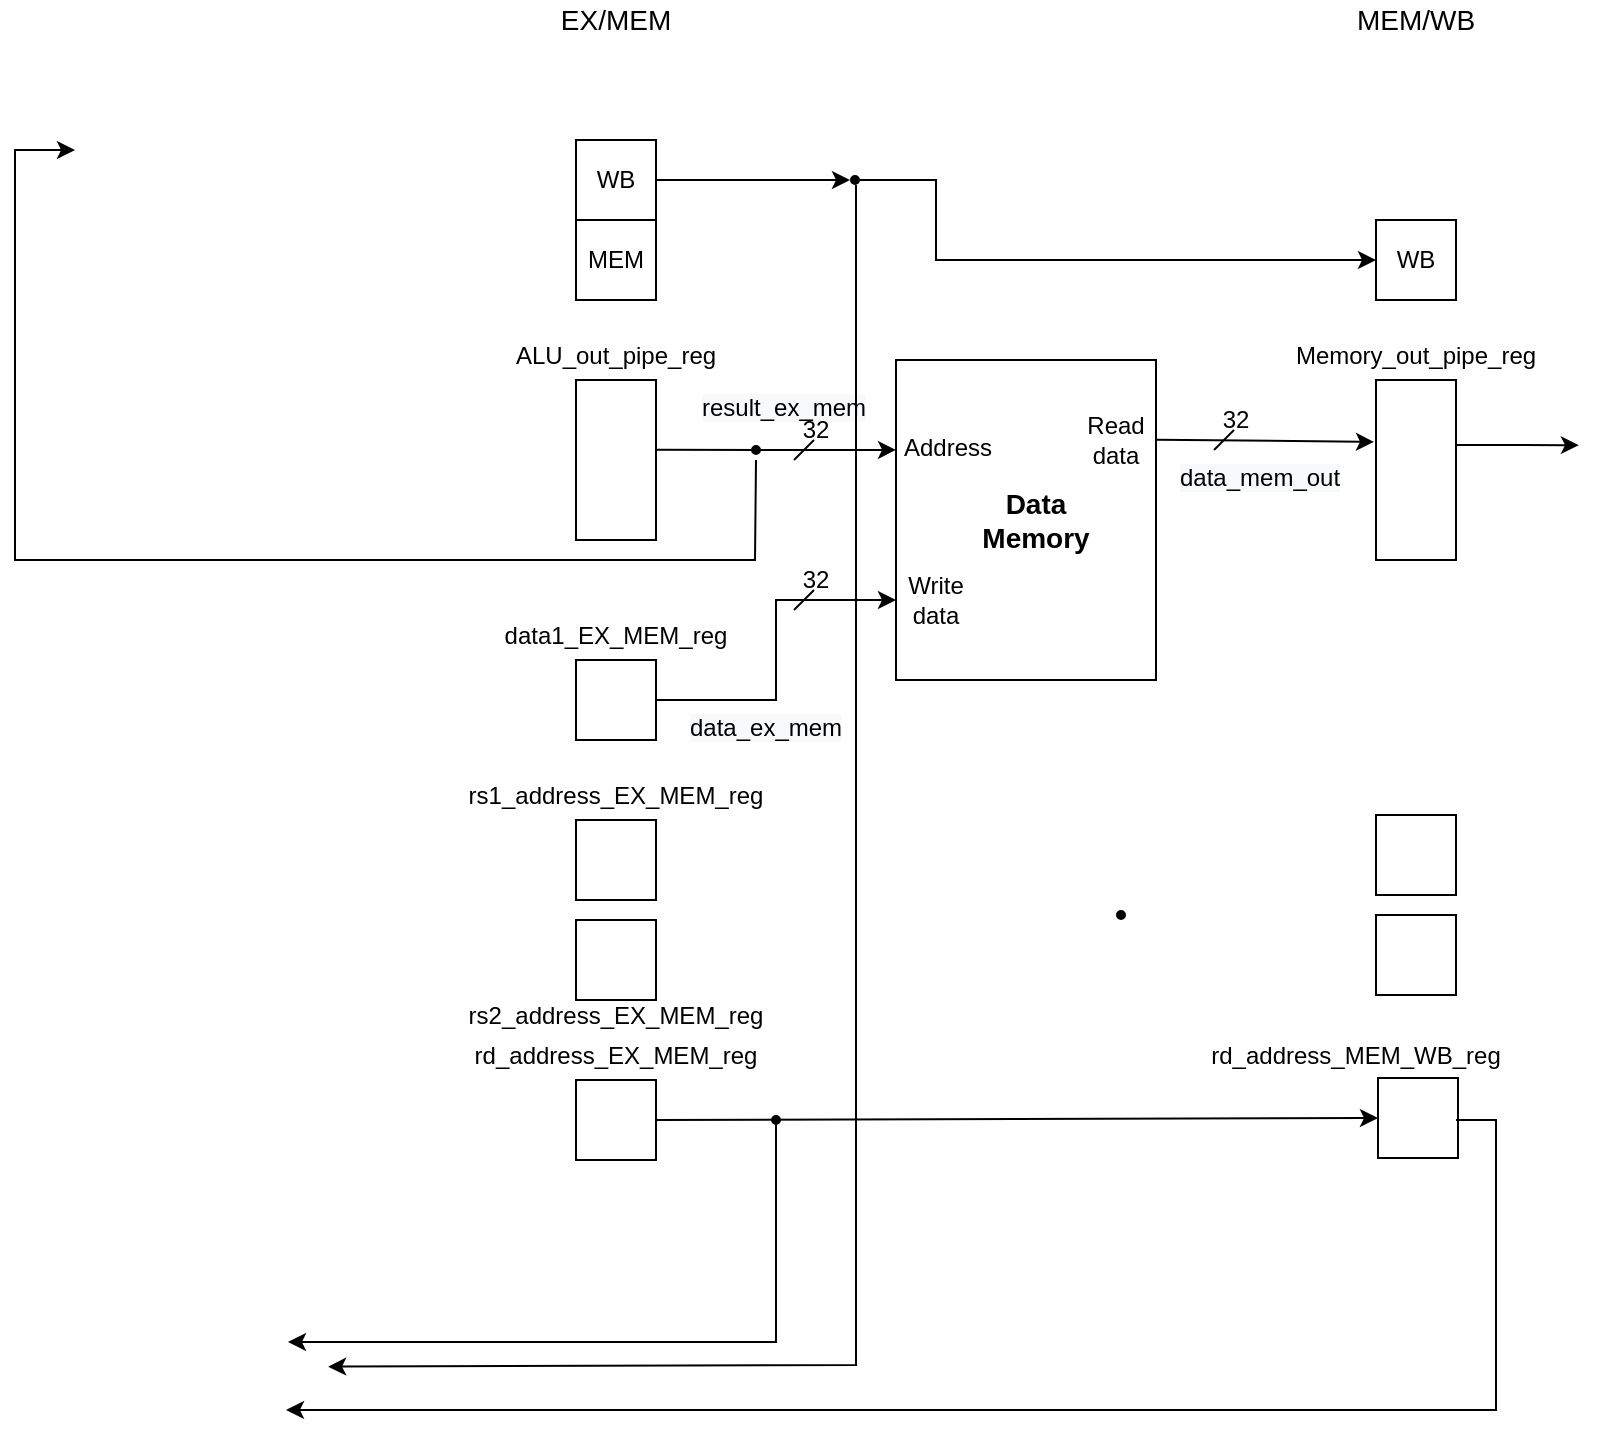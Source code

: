 <mxfile version="14.3.1" type="device"><diagram id="wUpsq9H6FFhmupcyaolv" name="Page-1"><mxGraphModel dx="41" dy="450" grid="1" gridSize="10" guides="1" tooltips="1" connect="1" arrows="1" fold="1" page="1" pageScale="1" pageWidth="827" pageHeight="1169" math="0" shadow="0"><root><mxCell id="0"/><mxCell id="1" parent="0"/><mxCell id="9Uauaas03JowXUCy-STq-1" value="" style="rounded=0;whiteSpace=wrap;html=1;" vertex="1" parent="1"><mxGeometry x="1180" y="460" width="40" height="80" as="geometry"/></mxCell><mxCell id="9Uauaas03JowXUCy-STq-2" value="ALU_out_pipe_reg&lt;br&gt;" style="text;html=1;strokeColor=none;fillColor=none;align=center;verticalAlign=middle;whiteSpace=wrap;rounded=0;" vertex="1" parent="1"><mxGeometry x="1180" y="437.5" width="40" height="20" as="geometry"/></mxCell><mxCell id="9Uauaas03JowXUCy-STq-3" value="&lt;font style=&quot;font-size: 14px&quot;&gt;EX/MEM&lt;/font&gt;" style="text;html=1;strokeColor=none;fillColor=none;align=center;verticalAlign=middle;whiteSpace=wrap;rounded=0;dashed=1;" vertex="1" parent="1"><mxGeometry x="1180" y="270" width="40" height="20" as="geometry"/></mxCell><mxCell id="9Uauaas03JowXUCy-STq-4" value="" style="endArrow=classic;html=1;exitX=0.965;exitY=0.457;exitDx=0;exitDy=0;exitPerimeter=0;entryX=0;entryY=0.281;entryDx=0;entryDy=0;entryPerimeter=0;" edge="1" parent="1" target="9Uauaas03JowXUCy-STq-6"><mxGeometry width="50" height="50" relative="1" as="geometry"><mxPoint x="1219.53" y="494.92" as="sourcePoint"/><mxPoint x="1310" y="480" as="targetPoint"/></mxGeometry></mxCell><mxCell id="9Uauaas03JowXUCy-STq-5" value="" style="group" vertex="1" connectable="0" parent="1"><mxGeometry x="1340" y="450" width="130" height="160" as="geometry"/></mxCell><mxCell id="9Uauaas03JowXUCy-STq-6" value="" style="rounded=0;whiteSpace=wrap;html=1;strokeWidth=1;fillColor=none;" vertex="1" parent="9Uauaas03JowXUCy-STq-5"><mxGeometry width="130" height="160" as="geometry"/></mxCell><mxCell id="9Uauaas03JowXUCy-STq-7" value="&lt;font style=&quot;font-size: 14px&quot;&gt;&lt;b&gt;Data Memory&lt;/b&gt;&lt;/font&gt;" style="text;html=1;strokeColor=none;fillColor=none;align=center;verticalAlign=middle;whiteSpace=wrap;rounded=0;" vertex="1" parent="9Uauaas03JowXUCy-STq-5"><mxGeometry x="50" y="70" width="40" height="20" as="geometry"/></mxCell><mxCell id="9Uauaas03JowXUCy-STq-8" value="Address" style="text;html=1;strokeColor=none;fillColor=none;align=center;verticalAlign=middle;whiteSpace=wrap;rounded=0;" vertex="1" parent="9Uauaas03JowXUCy-STq-5"><mxGeometry x="6" y="33.5" width="40" height="20" as="geometry"/></mxCell><mxCell id="9Uauaas03JowXUCy-STq-9" value="Read&lt;br&gt;data" style="text;html=1;strokeColor=none;fillColor=none;align=center;verticalAlign=middle;whiteSpace=wrap;rounded=0;" vertex="1" parent="9Uauaas03JowXUCy-STq-5"><mxGeometry x="90" y="30" width="40" height="20" as="geometry"/></mxCell><mxCell id="9Uauaas03JowXUCy-STq-10" value="Write data" style="text;html=1;strokeColor=none;fillColor=none;align=center;verticalAlign=middle;whiteSpace=wrap;rounded=0;" vertex="1" parent="9Uauaas03JowXUCy-STq-5"><mxGeometry y="110" width="40" height="20" as="geometry"/></mxCell><mxCell id="9Uauaas03JowXUCy-STq-11" value="" style="endArrow=classic;html=1;entryX=-0.025;entryY=0.344;entryDx=0;entryDy=0;entryPerimeter=0;" edge="1" parent="1" target="9Uauaas03JowXUCy-STq-12"><mxGeometry width="50" height="50" relative="1" as="geometry"><mxPoint x="1470" y="489.84" as="sourcePoint"/><mxPoint x="1550" y="489.84" as="targetPoint"/></mxGeometry></mxCell><mxCell id="9Uauaas03JowXUCy-STq-12" value="" style="rounded=0;whiteSpace=wrap;html=1;strokeWidth=1;fillColor=none;" vertex="1" parent="1"><mxGeometry x="1580" y="460" width="40" height="90" as="geometry"/></mxCell><mxCell id="9Uauaas03JowXUCy-STq-13" value="Memory_out_pipe_reg" style="text;html=1;strokeColor=none;fillColor=none;align=center;verticalAlign=middle;whiteSpace=wrap;rounded=0;" vertex="1" parent="1"><mxGeometry x="1580" y="437.5" width="40" height="20" as="geometry"/></mxCell><mxCell id="9Uauaas03JowXUCy-STq-14" value="&lt;font style=&quot;font-size: 14px&quot;&gt;MEM/WB&lt;/font&gt;" style="text;html=1;strokeColor=none;fillColor=none;align=center;verticalAlign=middle;whiteSpace=wrap;rounded=0;dashed=1;" vertex="1" parent="1"><mxGeometry x="1580" y="270" width="40" height="20" as="geometry"/></mxCell><mxCell id="9Uauaas03JowXUCy-STq-15" value="WB" style="rounded=0;whiteSpace=wrap;html=1;" vertex="1" parent="1"><mxGeometry x="1180" y="340" width="40" height="40" as="geometry"/></mxCell><mxCell id="9Uauaas03JowXUCy-STq-16" value="MEM" style="rounded=0;whiteSpace=wrap;html=1;" vertex="1" parent="1"><mxGeometry x="1180" y="380" width="40" height="40" as="geometry"/></mxCell><mxCell id="9Uauaas03JowXUCy-STq-17" value="WB" style="rounded=0;whiteSpace=wrap;html=1;" vertex="1" parent="1"><mxGeometry x="1580" y="380" width="40" height="40" as="geometry"/></mxCell><mxCell id="9Uauaas03JowXUCy-STq-18" value="" style="rounded=0;whiteSpace=wrap;html=1;" vertex="1" parent="1"><mxGeometry x="1180" y="680" width="40" height="40" as="geometry"/></mxCell><mxCell id="9Uauaas03JowXUCy-STq-19" value="" style="rounded=0;whiteSpace=wrap;html=1;" vertex="1" parent="1"><mxGeometry x="1180" y="730" width="40" height="40" as="geometry"/></mxCell><mxCell id="9Uauaas03JowXUCy-STq-20" value="rs1_address_EX_MEM_reg" style="text;html=1;strokeColor=none;fillColor=none;align=center;verticalAlign=middle;whiteSpace=wrap;rounded=0;" vertex="1" parent="1"><mxGeometry x="1180" y="657.5" width="40" height="20" as="geometry"/></mxCell><mxCell id="9Uauaas03JowXUCy-STq-21" value="rs2_address_EX_MEM_reg" style="text;html=1;strokeColor=none;fillColor=none;align=center;verticalAlign=middle;whiteSpace=wrap;rounded=0;" vertex="1" parent="1"><mxGeometry x="1180" y="767.5" width="40" height="20" as="geometry"/></mxCell><mxCell id="9Uauaas03JowXUCy-STq-22" value="" style="rounded=0;whiteSpace=wrap;html=1;" vertex="1" parent="1"><mxGeometry x="1180" y="810" width="40" height="40" as="geometry"/></mxCell><mxCell id="9Uauaas03JowXUCy-STq-23" value="rd_address_EX_MEM_reg" style="text;html=1;strokeColor=none;fillColor=none;align=center;verticalAlign=middle;whiteSpace=wrap;rounded=0;" vertex="1" parent="1"><mxGeometry x="1180" y="787.5" width="40" height="20" as="geometry"/></mxCell><mxCell id="9Uauaas03JowXUCy-STq-24" value="" style="rounded=0;whiteSpace=wrap;html=1;" vertex="1" parent="1"><mxGeometry x="1581" y="809" width="40" height="40" as="geometry"/></mxCell><mxCell id="9Uauaas03JowXUCy-STq-25" value="" style="rounded=0;whiteSpace=wrap;html=1;" vertex="1" parent="1"><mxGeometry x="1580" y="727.5" width="40" height="40" as="geometry"/></mxCell><mxCell id="9Uauaas03JowXUCy-STq-26" value="" style="rounded=0;whiteSpace=wrap;html=1;" vertex="1" parent="1"><mxGeometry x="1580" y="677.5" width="40" height="40" as="geometry"/></mxCell><mxCell id="9Uauaas03JowXUCy-STq-27" value="" style="endArrow=classic;html=1;exitX=1;exitY=0.5;exitDx=0;exitDy=0;entryX=0;entryY=0.5;entryDx=0;entryDy=0;" edge="1" parent="1" source="9Uauaas03JowXUCy-STq-22" target="9Uauaas03JowXUCy-STq-24"><mxGeometry width="50" height="50" relative="1" as="geometry"><mxPoint x="1330" y="870" as="sourcePoint"/><mxPoint x="1380" y="820" as="targetPoint"/></mxGeometry></mxCell><mxCell id="9Uauaas03JowXUCy-STq-28" value="" style="verticalLabelPosition=bottom;shadow=0;dashed=0;align=center;html=1;verticalAlign=top;shape=mxgraph.electrical.logic_gates.inverting_contact;fillColor=#000000;" vertex="1" parent="1"><mxGeometry x="1277.5" y="827.5" width="5" height="5" as="geometry"/></mxCell><mxCell id="9Uauaas03JowXUCy-STq-29" value="rd_address_MEM_WB_reg" style="text;html=1;strokeColor=none;fillColor=none;align=center;verticalAlign=middle;whiteSpace=wrap;rounded=0;" vertex="1" parent="1"><mxGeometry x="1550" y="787.5" width="40" height="20" as="geometry"/></mxCell><mxCell id="9Uauaas03JowXUCy-STq-30" value="" style="verticalLabelPosition=bottom;shadow=0;dashed=0;align=center;html=1;verticalAlign=top;shape=mxgraph.electrical.logic_gates.inverting_contact;fillColor=#000000;" vertex="1" parent="1"><mxGeometry x="1450" y="725" width="5" height="5" as="geometry"/></mxCell><mxCell id="9Uauaas03JowXUCy-STq-31" value="" style="endArrow=classic;html=1;entryX=0.301;entryY=1.002;entryDx=0;entryDy=0;entryPerimeter=0;" edge="1" parent="1"><mxGeometry width="50" height="50" relative="1" as="geometry"><mxPoint x="1620" y="492.5" as="sourcePoint"/><mxPoint x="1681.46" y="492.58" as="targetPoint"/></mxGeometry></mxCell><mxCell id="9Uauaas03JowXUCy-STq-40" style="edgeStyle=orthogonalEdgeStyle;rounded=0;orthogonalLoop=1;jettySize=auto;html=1;exitX=1;exitY=0.5;exitDx=0;exitDy=0;entryX=0;entryY=0.5;entryDx=0;entryDy=0;" edge="1" parent="1" source="9Uauaas03JowXUCy-STq-32" target="9Uauaas03JowXUCy-STq-10"><mxGeometry relative="1" as="geometry"/></mxCell><mxCell id="9Uauaas03JowXUCy-STq-32" value="" style="rounded=0;whiteSpace=wrap;html=1;" vertex="1" parent="1"><mxGeometry x="1180" y="600" width="40" height="40" as="geometry"/></mxCell><mxCell id="9Uauaas03JowXUCy-STq-33" value="data1_EX_MEM_reg&lt;br&gt;" style="text;html=1;strokeColor=none;fillColor=none;align=center;verticalAlign=middle;whiteSpace=wrap;rounded=0;" vertex="1" parent="1"><mxGeometry x="1180" y="577.5" width="40" height="20" as="geometry"/></mxCell><mxCell id="9Uauaas03JowXUCy-STq-34" value="" style="verticalLabelPosition=bottom;shadow=0;dashed=0;align=center;html=1;verticalAlign=top;shape=mxgraph.electrical.logic_gates.inverting_contact;fillColor=#000000;" vertex="1" parent="1"><mxGeometry x="1267.5" y="492.5" width="5" height="5" as="geometry"/></mxCell><mxCell id="9Uauaas03JowXUCy-STq-35" value="" style="endArrow=classic;html=1;exitX=1;exitY=0.5;exitDx=0;exitDy=0;entryX=0;entryY=0.5;entryDx=0;entryDy=0;rounded=0;" edge="1" parent="1" source="9Uauaas03JowXUCy-STq-36" target="9Uauaas03JowXUCy-STq-17"><mxGeometry width="50" height="50" relative="1" as="geometry"><mxPoint x="1280" y="380" as="sourcePoint"/><mxPoint x="1330" y="330" as="targetPoint"/><Array as="points"><mxPoint x="1360" y="360"/><mxPoint x="1360" y="400"/></Array></mxGeometry></mxCell><mxCell id="9Uauaas03JowXUCy-STq-37" value="&lt;div style=&quot;color: rgb(0 , 0 , 0) ; background-color: rgb(255 , 255 , 255) ; font-family: &amp;#34;consolas&amp;#34; , &amp;#34;courier new&amp;#34; , monospace ; font-weight: normal ; line-height: 19px&quot;&gt;&lt;br&gt;&lt;/div&gt;" style="text;whiteSpace=wrap;html=1;" vertex="1" parent="1"><mxGeometry x="1290" y="470" width="100" height="30" as="geometry"/></mxCell><mxCell id="9Uauaas03JowXUCy-STq-38" value="&lt;span style=&quot;color: rgb(0 , 0 , 0) ; font-family: &amp;#34;helvetica&amp;#34; ; font-size: 12px ; font-style: normal ; font-weight: 400 ; letter-spacing: normal ; text-align: center ; text-indent: 0px ; text-transform: none ; word-spacing: 0px ; background-color: rgb(248 , 249 , 250) ; display: inline ; float: none&quot;&gt;result_ex_mem&lt;/span&gt;" style="text;whiteSpace=wrap;html=1;" vertex="1" parent="1"><mxGeometry x="1241" y="460" width="90" height="30" as="geometry"/></mxCell><mxCell id="9Uauaas03JowXUCy-STq-39" value="" style="endArrow=classic;html=1;entryX=0.5;entryY=1;entryDx=0;entryDy=0;rounded=0;" edge="1" parent="1"><mxGeometry width="50" height="50" relative="1" as="geometry"><mxPoint x="1270" y="500" as="sourcePoint"/><mxPoint x="929.5" y="345" as="targetPoint"/><Array as="points"><mxPoint x="1269.5" y="550"/><mxPoint x="899.5" y="550"/><mxPoint x="899.5" y="345"/></Array></mxGeometry></mxCell><mxCell id="9Uauaas03JowXUCy-STq-41" value="&lt;span style=&quot;color: rgb(0 , 0 , 0) ; font-family: &amp;#34;helvetica&amp;#34; ; font-size: 12px ; font-style: normal ; font-weight: 400 ; letter-spacing: normal ; text-align: center ; text-indent: 0px ; text-transform: none ; word-spacing: 0px ; background-color: rgb(248 , 249 , 250) ; display: inline ; float: none&quot;&gt;data_ex_mem&lt;/span&gt;" style="text;whiteSpace=wrap;html=1;" vertex="1" parent="1"><mxGeometry x="1235" y="620" width="70" height="30" as="geometry"/></mxCell><mxCell id="9Uauaas03JowXUCy-STq-42" value="" style="endArrow=none;html=1;" edge="1" parent="1"><mxGeometry width="50" height="50" relative="1" as="geometry"><mxPoint x="1289.0" y="500" as="sourcePoint"/><mxPoint x="1299.0" y="490" as="targetPoint"/></mxGeometry></mxCell><mxCell id="9Uauaas03JowXUCy-STq-43" value="32" style="text;html=1;strokeColor=none;fillColor=none;align=center;verticalAlign=middle;whiteSpace=wrap;rounded=0;" vertex="1" parent="1"><mxGeometry x="1280" y="475" width="40" height="20" as="geometry"/></mxCell><mxCell id="9Uauaas03JowXUCy-STq-44" value="" style="endArrow=none;html=1;" edge="1" parent="1"><mxGeometry width="50" height="50" relative="1" as="geometry"><mxPoint x="1289.0" y="575" as="sourcePoint"/><mxPoint x="1299.0" y="565" as="targetPoint"/></mxGeometry></mxCell><mxCell id="9Uauaas03JowXUCy-STq-45" value="32" style="text;html=1;strokeColor=none;fillColor=none;align=center;verticalAlign=middle;whiteSpace=wrap;rounded=0;" vertex="1" parent="1"><mxGeometry x="1280" y="550" width="40" height="20" as="geometry"/></mxCell><mxCell id="9Uauaas03JowXUCy-STq-46" value="" style="endArrow=none;html=1;" edge="1" parent="1"><mxGeometry width="50" height="50" relative="1" as="geometry"><mxPoint x="1499.0" y="495" as="sourcePoint"/><mxPoint x="1509.0" y="485" as="targetPoint"/></mxGeometry></mxCell><mxCell id="9Uauaas03JowXUCy-STq-47" value="32" style="text;html=1;strokeColor=none;fillColor=none;align=center;verticalAlign=middle;whiteSpace=wrap;rounded=0;" vertex="1" parent="1"><mxGeometry x="1490" y="470" width="40" height="20" as="geometry"/></mxCell><mxCell id="9Uauaas03JowXUCy-STq-48" value="&lt;span style=&quot;color: rgb(0 , 0 , 0) ; font-family: &amp;#34;helvetica&amp;#34; ; font-size: 12px ; font-style: normal ; font-weight: 400 ; letter-spacing: normal ; text-align: center ; text-indent: 0px ; text-transform: none ; word-spacing: 0px ; background-color: rgb(248 , 249 , 250) ; display: inline ; float: none&quot;&gt;data_mem_out&lt;/span&gt;" style="text;whiteSpace=wrap;html=1;" vertex="1" parent="1"><mxGeometry x="1480" y="495" width="60" height="30" as="geometry"/></mxCell><mxCell id="9Uauaas03JowXUCy-STq-50" value="" style="endArrow=classic;html=1;entryX=1;entryY=0.75;entryDx=0;entryDy=0;rounded=0;" edge="1" parent="1"><mxGeometry width="50" height="50" relative="1" as="geometry"><mxPoint x="1620" y="830" as="sourcePoint"/><mxPoint x="1035" y="975" as="targetPoint"/><Array as="points"><mxPoint x="1640" y="830"/><mxPoint x="1640" y="975"/></Array></mxGeometry></mxCell><mxCell id="9Uauaas03JowXUCy-STq-51" value="" style="endArrow=classic;html=1;rounded=0;" edge="1" parent="1"><mxGeometry width="50" height="50" relative="1" as="geometry"><mxPoint x="1280" y="830" as="sourcePoint"/><mxPoint x="1036" y="941" as="targetPoint"/><Array as="points"><mxPoint x="1280" y="941"/></Array></mxGeometry></mxCell><mxCell id="9Uauaas03JowXUCy-STq-52" value="" style="endArrow=classic;html=1;entryX=1.009;entryY=0.347;entryDx=0;entryDy=0;entryPerimeter=0;rounded=0;" edge="1" parent="1"><mxGeometry width="50" height="50" relative="1" as="geometry"><mxPoint x="1320" y="362.5" as="sourcePoint"/><mxPoint x="1056.08" y="953.32" as="targetPoint"/><Array as="points"><mxPoint x="1320" y="952.5"/></Array></mxGeometry></mxCell><mxCell id="9Uauaas03JowXUCy-STq-36" value="" style="verticalLabelPosition=bottom;shadow=0;dashed=0;align=center;html=1;verticalAlign=top;shape=mxgraph.electrical.logic_gates.inverting_contact;fillColor=#000000;" vertex="1" parent="1"><mxGeometry x="1317" y="357.5" width="5" height="5" as="geometry"/></mxCell><mxCell id="9Uauaas03JowXUCy-STq-54" value="" style="endArrow=classic;html=1;exitX=1;exitY=0.5;exitDx=0;exitDy=0;entryX=0;entryY=0.5;entryDx=0;entryDy=0;rounded=0;" edge="1" parent="1" source="9Uauaas03JowXUCy-STq-15" target="9Uauaas03JowXUCy-STq-36"><mxGeometry width="50" height="50" relative="1" as="geometry"><mxPoint x="1220" y="360" as="sourcePoint"/><mxPoint x="1580" y="400" as="targetPoint"/><Array as="points"/></mxGeometry></mxCell></root></mxGraphModel></diagram></mxfile>